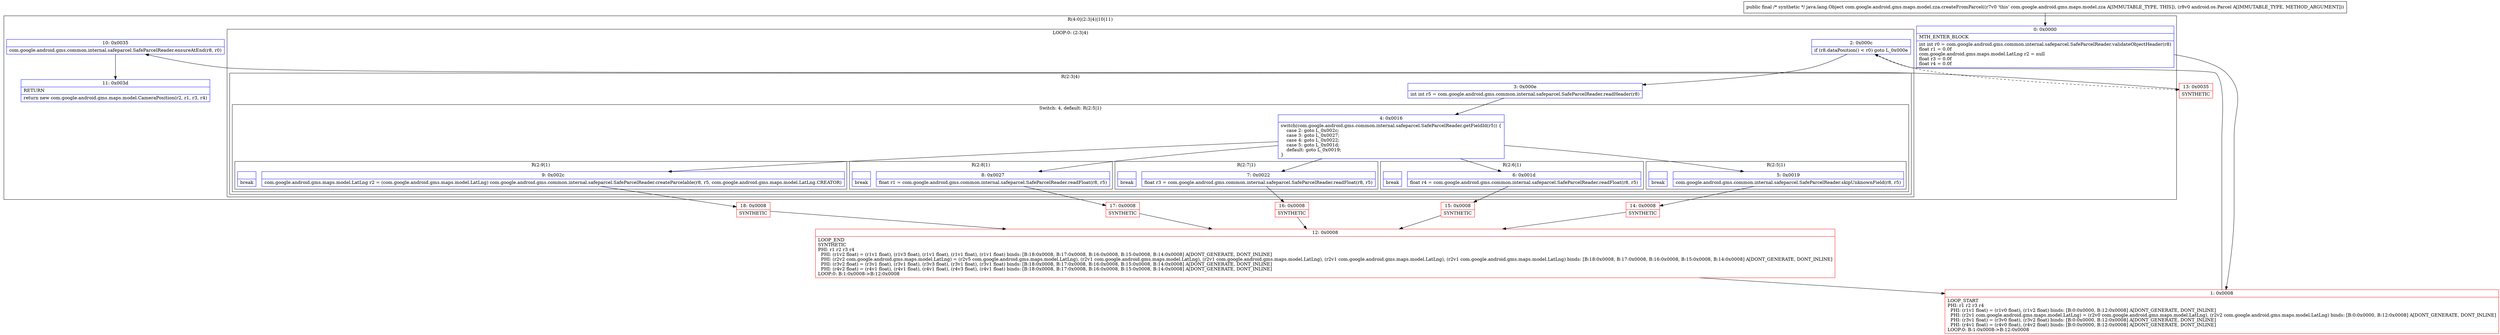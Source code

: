 digraph "CFG forcom.google.android.gms.maps.model.zza.createFromParcel(Landroid\/os\/Parcel;)Ljava\/lang\/Object;" {
subgraph cluster_Region_788803712 {
label = "R(4:0|(2:3|4)|10|11)";
node [shape=record,color=blue];
Node_0 [shape=record,label="{0\:\ 0x0000|MTH_ENTER_BLOCK\l|int int r0 = com.google.android.gms.common.internal.safeparcel.SafeParcelReader.validateObjectHeader(r8)\lfloat r1 = 0.0f\lcom.google.android.gms.maps.model.LatLng r2 = null\lfloat r3 = 0.0f\lfloat r4 = 0.0f\l}"];
subgraph cluster_LoopRegion_1276519731 {
label = "LOOP:0: (2:3|4)";
node [shape=record,color=blue];
Node_2 [shape=record,label="{2\:\ 0x000c|if (r8.dataPosition() \< r0) goto L_0x000e\l}"];
subgraph cluster_Region_1357941683 {
label = "R(2:3|4)";
node [shape=record,color=blue];
Node_3 [shape=record,label="{3\:\ 0x000e|int int r5 = com.google.android.gms.common.internal.safeparcel.SafeParcelReader.readHeader(r8)\l}"];
subgraph cluster_SwitchRegion_463829555 {
label = "Switch: 4, default: R(2:5|1)";
node [shape=record,color=blue];
Node_4 [shape=record,label="{4\:\ 0x0016|switch(com.google.android.gms.common.internal.safeparcel.SafeParcelReader.getFieldId(r5)) \{\l    case 2: goto L_0x002c;\l    case 3: goto L_0x0027;\l    case 4: goto L_0x0022;\l    case 5: goto L_0x001d;\l    default: goto L_0x0019;\l\}\l}"];
subgraph cluster_Region_1123102187 {
label = "R(2:9|1)";
node [shape=record,color=blue];
Node_9 [shape=record,label="{9\:\ 0x002c|com.google.android.gms.maps.model.LatLng r2 = (com.google.android.gms.maps.model.LatLng) com.google.android.gms.common.internal.safeparcel.SafeParcelReader.createParcelable(r8, r5, com.google.android.gms.maps.model.LatLng.CREATOR)\l}"];
Node_InsnContainer_384522195 [shape=record,label="{|break\l}"];
}
subgraph cluster_Region_1335220015 {
label = "R(2:8|1)";
node [shape=record,color=blue];
Node_8 [shape=record,label="{8\:\ 0x0027|float r1 = com.google.android.gms.common.internal.safeparcel.SafeParcelReader.readFloat(r8, r5)\l}"];
Node_InsnContainer_696873882 [shape=record,label="{|break\l}"];
}
subgraph cluster_Region_1291818245 {
label = "R(2:7|1)";
node [shape=record,color=blue];
Node_7 [shape=record,label="{7\:\ 0x0022|float r3 = com.google.android.gms.common.internal.safeparcel.SafeParcelReader.readFloat(r8, r5)\l}"];
Node_InsnContainer_1748435979 [shape=record,label="{|break\l}"];
}
subgraph cluster_Region_826084884 {
label = "R(2:6|1)";
node [shape=record,color=blue];
Node_6 [shape=record,label="{6\:\ 0x001d|float r4 = com.google.android.gms.common.internal.safeparcel.SafeParcelReader.readFloat(r8, r5)\l}"];
Node_InsnContainer_820934071 [shape=record,label="{|break\l}"];
}
subgraph cluster_Region_734172159 {
label = "R(2:5|1)";
node [shape=record,color=blue];
Node_5 [shape=record,label="{5\:\ 0x0019|com.google.android.gms.common.internal.safeparcel.SafeParcelReader.skipUnknownField(r8, r5)\l}"];
Node_InsnContainer_2088233398 [shape=record,label="{|break\l}"];
}
}
}
}
Node_10 [shape=record,label="{10\:\ 0x0035|com.google.android.gms.common.internal.safeparcel.SafeParcelReader.ensureAtEnd(r8, r0)\l}"];
Node_11 [shape=record,label="{11\:\ 0x003d|RETURN\l|return new com.google.android.gms.maps.model.CameraPosition(r2, r1, r3, r4)\l}"];
}
Node_1 [shape=record,color=red,label="{1\:\ 0x0008|LOOP_START\lPHI: r1 r2 r3 r4 \l  PHI: (r1v1 float) = (r1v0 float), (r1v2 float) binds: [B:0:0x0000, B:12:0x0008] A[DONT_GENERATE, DONT_INLINE]\l  PHI: (r2v1 com.google.android.gms.maps.model.LatLng) = (r2v0 com.google.android.gms.maps.model.LatLng), (r2v2 com.google.android.gms.maps.model.LatLng) binds: [B:0:0x0000, B:12:0x0008] A[DONT_GENERATE, DONT_INLINE]\l  PHI: (r3v1 float) = (r3v0 float), (r3v2 float) binds: [B:0:0x0000, B:12:0x0008] A[DONT_GENERATE, DONT_INLINE]\l  PHI: (r4v1 float) = (r4v0 float), (r4v2 float) binds: [B:0:0x0000, B:12:0x0008] A[DONT_GENERATE, DONT_INLINE]\lLOOP:0: B:1:0x0008\-\>B:12:0x0008\l}"];
Node_12 [shape=record,color=red,label="{12\:\ 0x0008|LOOP_END\lSYNTHETIC\lPHI: r1 r2 r3 r4 \l  PHI: (r1v2 float) = (r1v1 float), (r1v3 float), (r1v1 float), (r1v1 float), (r1v1 float) binds: [B:18:0x0008, B:17:0x0008, B:16:0x0008, B:15:0x0008, B:14:0x0008] A[DONT_GENERATE, DONT_INLINE]\l  PHI: (r2v2 com.google.android.gms.maps.model.LatLng) = (r2v5 com.google.android.gms.maps.model.LatLng), (r2v1 com.google.android.gms.maps.model.LatLng), (r2v1 com.google.android.gms.maps.model.LatLng), (r2v1 com.google.android.gms.maps.model.LatLng), (r2v1 com.google.android.gms.maps.model.LatLng) binds: [B:18:0x0008, B:17:0x0008, B:16:0x0008, B:15:0x0008, B:14:0x0008] A[DONT_GENERATE, DONT_INLINE]\l  PHI: (r3v2 float) = (r3v1 float), (r3v1 float), (r3v3 float), (r3v1 float), (r3v1 float) binds: [B:18:0x0008, B:17:0x0008, B:16:0x0008, B:15:0x0008, B:14:0x0008] A[DONT_GENERATE, DONT_INLINE]\l  PHI: (r4v2 float) = (r4v1 float), (r4v1 float), (r4v1 float), (r4v3 float), (r4v1 float) binds: [B:18:0x0008, B:17:0x0008, B:16:0x0008, B:15:0x0008, B:14:0x0008] A[DONT_GENERATE, DONT_INLINE]\lLOOP:0: B:1:0x0008\-\>B:12:0x0008\l}"];
Node_13 [shape=record,color=red,label="{13\:\ 0x0035|SYNTHETIC\l}"];
Node_14 [shape=record,color=red,label="{14\:\ 0x0008|SYNTHETIC\l}"];
Node_15 [shape=record,color=red,label="{15\:\ 0x0008|SYNTHETIC\l}"];
Node_16 [shape=record,color=red,label="{16\:\ 0x0008|SYNTHETIC\l}"];
Node_17 [shape=record,color=red,label="{17\:\ 0x0008|SYNTHETIC\l}"];
Node_18 [shape=record,color=red,label="{18\:\ 0x0008|SYNTHETIC\l}"];
MethodNode[shape=record,label="{public final \/* synthetic *\/ java.lang.Object com.google.android.gms.maps.model.zza.createFromParcel((r7v0 'this' com.google.android.gms.maps.model.zza A[IMMUTABLE_TYPE, THIS]), (r8v0 android.os.Parcel A[IMMUTABLE_TYPE, METHOD_ARGUMENT])) }"];
MethodNode -> Node_0;
Node_0 -> Node_1;
Node_2 -> Node_3;
Node_2 -> Node_13[style=dashed];
Node_3 -> Node_4;
Node_4 -> Node_5;
Node_4 -> Node_6;
Node_4 -> Node_7;
Node_4 -> Node_8;
Node_4 -> Node_9;
Node_9 -> Node_18;
Node_8 -> Node_17;
Node_7 -> Node_16;
Node_6 -> Node_15;
Node_5 -> Node_14;
Node_10 -> Node_11;
Node_1 -> Node_2;
Node_12 -> Node_1;
Node_13 -> Node_10;
Node_14 -> Node_12;
Node_15 -> Node_12;
Node_16 -> Node_12;
Node_17 -> Node_12;
Node_18 -> Node_12;
}

